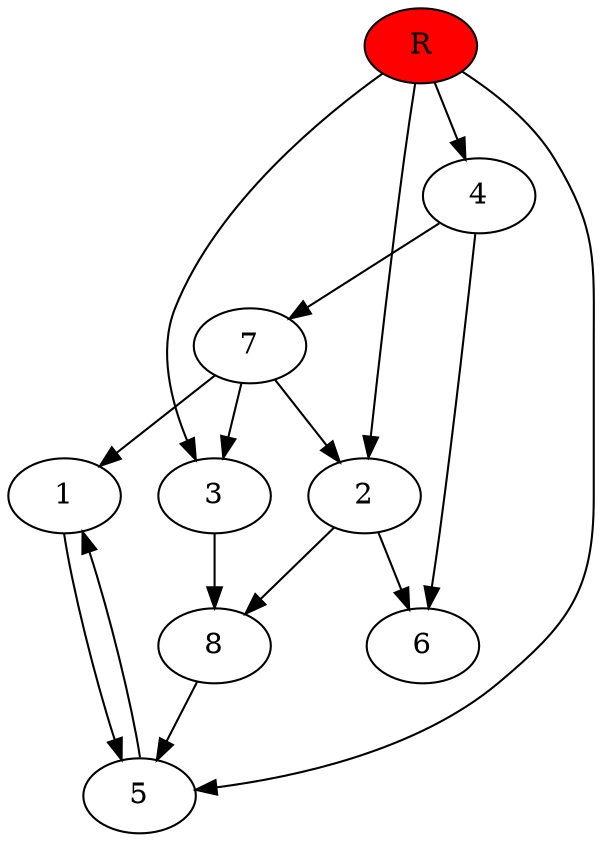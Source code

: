digraph prb23229 {
	1
	2
	3
	4
	5
	6
	7
	8
	R [fillcolor="#ff0000" style=filled]
	1 -> 5
	2 -> 6
	2 -> 8
	3 -> 8
	4 -> 6
	4 -> 7
	5 -> 1
	7 -> 1
	7 -> 2
	7 -> 3
	8 -> 5
	R -> 2
	R -> 3
	R -> 4
	R -> 5
}
